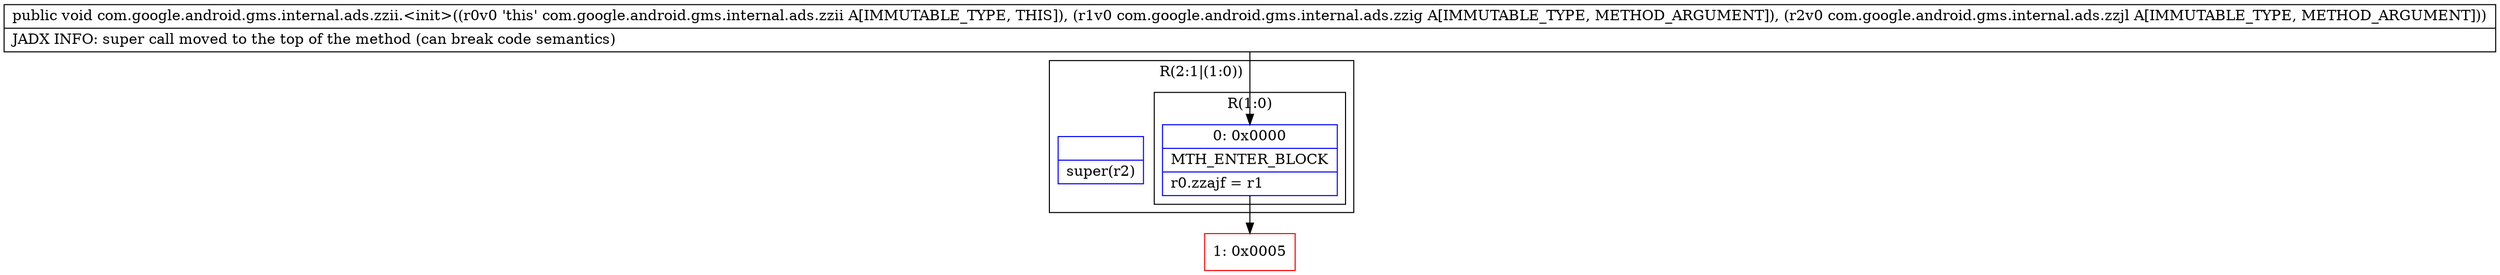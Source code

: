 digraph "CFG forcom.google.android.gms.internal.ads.zzii.\<init\>(Lcom\/google\/android\/gms\/internal\/ads\/zzig;Lcom\/google\/android\/gms\/internal\/ads\/zzjl;)V" {
subgraph cluster_Region_899175114 {
label = "R(2:1|(1:0))";
node [shape=record,color=blue];
Node_InsnContainer_803528375 [shape=record,label="{|super(r2)\l}"];
subgraph cluster_Region_454820815 {
label = "R(1:0)";
node [shape=record,color=blue];
Node_0 [shape=record,label="{0\:\ 0x0000|MTH_ENTER_BLOCK\l|r0.zzajf = r1\l}"];
}
}
Node_1 [shape=record,color=red,label="{1\:\ 0x0005}"];
MethodNode[shape=record,label="{public void com.google.android.gms.internal.ads.zzii.\<init\>((r0v0 'this' com.google.android.gms.internal.ads.zzii A[IMMUTABLE_TYPE, THIS]), (r1v0 com.google.android.gms.internal.ads.zzig A[IMMUTABLE_TYPE, METHOD_ARGUMENT]), (r2v0 com.google.android.gms.internal.ads.zzjl A[IMMUTABLE_TYPE, METHOD_ARGUMENT]))  | JADX INFO: super call moved to the top of the method (can break code semantics)\l}"];
MethodNode -> Node_0;
Node_0 -> Node_1;
}

